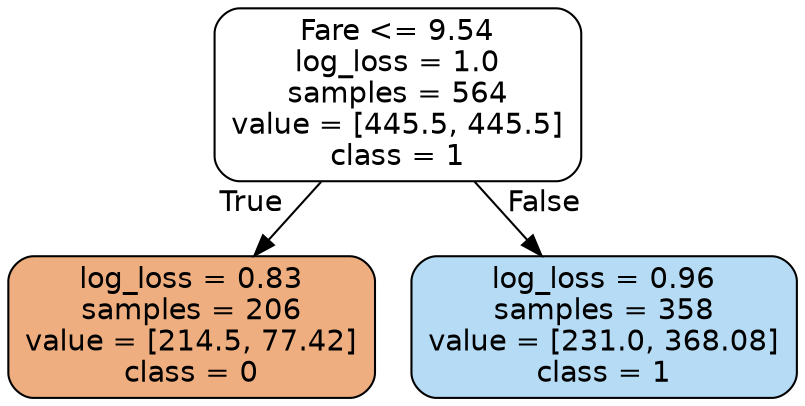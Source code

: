 digraph Tree {
node [shape=box, style="filled, rounded", color="black", fontname="helvetica"] ;
edge [fontname="helvetica"] ;
0 [label="Fare <= 9.54\nlog_loss = 1.0\nsamples = 564\nvalue = [445.5, 445.5]\nclass = 1", fillcolor="#ffffff"] ;
1 [label="log_loss = 0.83\nsamples = 206\nvalue = [214.5, 77.42]\nclass = 0", fillcolor="#eeae80"] ;
0 -> 1 [labeldistance=2.5, labelangle=45, headlabel="True"] ;
2 [label="log_loss = 0.96\nsamples = 358\nvalue = [231.0, 368.08]\nclass = 1", fillcolor="#b5dbf5"] ;
0 -> 2 [labeldistance=2.5, labelangle=-45, headlabel="False"] ;
}
